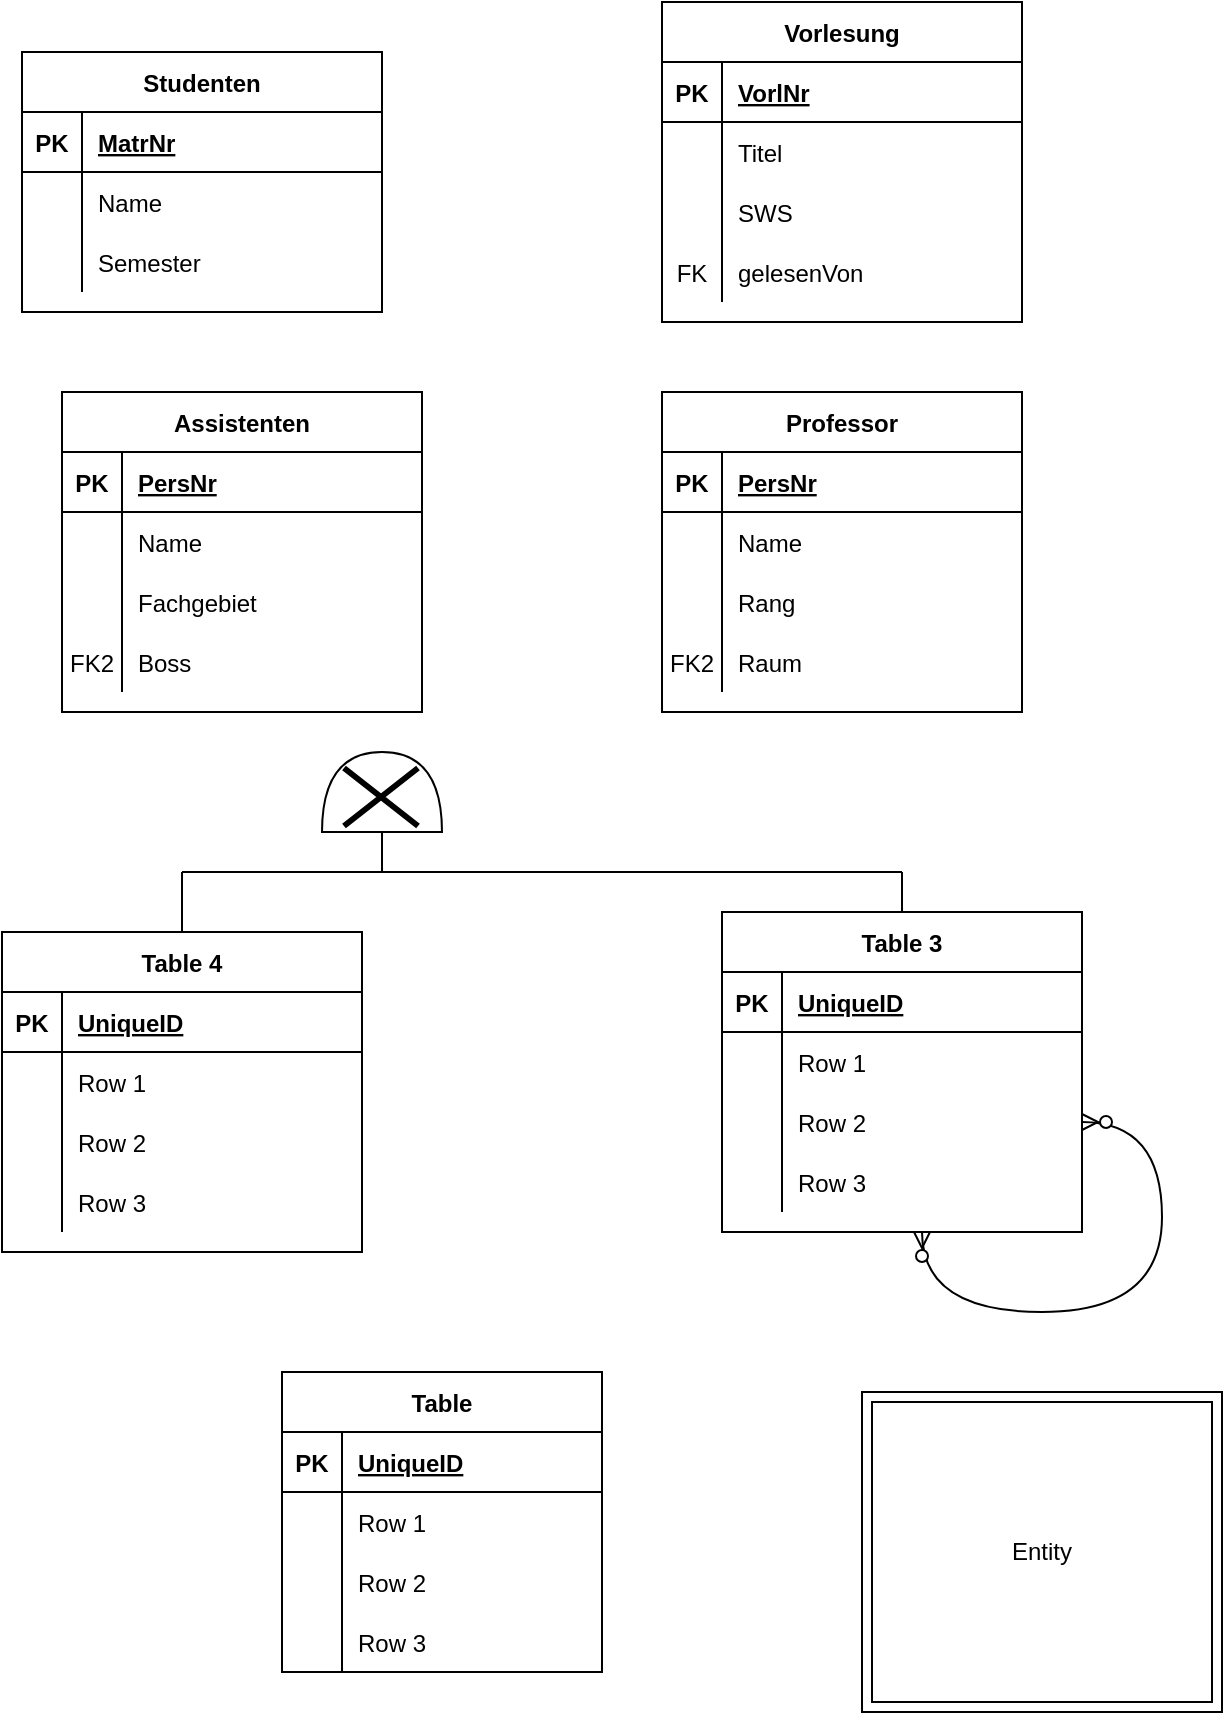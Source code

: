 <mxfile version="14.7.3" type="github">
  <diagram id="6ZEzqiTByCHPcqeZpNDx" name="Page-1">
    <mxGraphModel dx="1422" dy="763" grid="1" gridSize="10" guides="1" tooltips="1" connect="1" arrows="1" fold="1" page="1" pageScale="1" pageWidth="827" pageHeight="1169" math="0" shadow="0">
      <root>
        <mxCell id="0" />
        <mxCell id="1" parent="0" />
        <mxCell id="Qw-vWrYAbur7sUExyfnh-39" value="Entity" style="shape=ext;margin=3;double=1;whiteSpace=wrap;html=1;align=center;strokeWidth=1;" parent="1" vertex="1">
          <mxGeometry x="550" y="880" width="180" height="160" as="geometry" />
        </mxCell>
        <mxCell id="H8-wfPgOFTC-B2AmOx2r-1" value="Studenten" style="shape=table;startSize=30;container=1;collapsible=1;childLayout=tableLayout;fixedRows=1;rowLines=0;fontStyle=1;align=center;resizeLast=1;" parent="1" vertex="1">
          <mxGeometry x="130" y="210" width="180" height="130" as="geometry" />
        </mxCell>
        <mxCell id="H8-wfPgOFTC-B2AmOx2r-2" value="" style="shape=partialRectangle;collapsible=0;dropTarget=0;pointerEvents=0;fillColor=none;top=0;left=0;bottom=1;right=0;points=[[0,0.5],[1,0.5]];portConstraint=eastwest;" parent="H8-wfPgOFTC-B2AmOx2r-1" vertex="1">
          <mxGeometry y="30" width="180" height="30" as="geometry" />
        </mxCell>
        <mxCell id="H8-wfPgOFTC-B2AmOx2r-3" value="PK" style="shape=partialRectangle;connectable=0;fillColor=none;top=0;left=0;bottom=0;right=0;fontStyle=1;overflow=hidden;" parent="H8-wfPgOFTC-B2AmOx2r-2" vertex="1">
          <mxGeometry width="30" height="30" as="geometry" />
        </mxCell>
        <mxCell id="H8-wfPgOFTC-B2AmOx2r-4" value="MatrNr" style="shape=partialRectangle;connectable=0;fillColor=none;top=0;left=0;bottom=0;right=0;align=left;spacingLeft=6;fontStyle=5;overflow=hidden;" parent="H8-wfPgOFTC-B2AmOx2r-2" vertex="1">
          <mxGeometry x="30" width="150" height="30" as="geometry" />
        </mxCell>
        <mxCell id="H8-wfPgOFTC-B2AmOx2r-5" value="" style="shape=partialRectangle;collapsible=0;dropTarget=0;pointerEvents=0;fillColor=none;top=0;left=0;bottom=0;right=0;points=[[0,0.5],[1,0.5]];portConstraint=eastwest;" parent="H8-wfPgOFTC-B2AmOx2r-1" vertex="1">
          <mxGeometry y="60" width="180" height="30" as="geometry" />
        </mxCell>
        <mxCell id="H8-wfPgOFTC-B2AmOx2r-6" value="" style="shape=partialRectangle;connectable=0;fillColor=none;top=0;left=0;bottom=0;right=0;editable=1;overflow=hidden;" parent="H8-wfPgOFTC-B2AmOx2r-5" vertex="1">
          <mxGeometry width="30" height="30" as="geometry" />
        </mxCell>
        <mxCell id="H8-wfPgOFTC-B2AmOx2r-7" value="Name" style="shape=partialRectangle;connectable=0;fillColor=none;top=0;left=0;bottom=0;right=0;align=left;spacingLeft=6;overflow=hidden;" parent="H8-wfPgOFTC-B2AmOx2r-5" vertex="1">
          <mxGeometry x="30" width="150" height="30" as="geometry" />
        </mxCell>
        <mxCell id="H8-wfPgOFTC-B2AmOx2r-8" value="" style="shape=partialRectangle;collapsible=0;dropTarget=0;pointerEvents=0;fillColor=none;top=0;left=0;bottom=0;right=0;points=[[0,0.5],[1,0.5]];portConstraint=eastwest;" parent="H8-wfPgOFTC-B2AmOx2r-1" vertex="1">
          <mxGeometry y="90" width="180" height="30" as="geometry" />
        </mxCell>
        <mxCell id="H8-wfPgOFTC-B2AmOx2r-9" value="" style="shape=partialRectangle;connectable=0;fillColor=none;top=0;left=0;bottom=0;right=0;editable=1;overflow=hidden;" parent="H8-wfPgOFTC-B2AmOx2r-8" vertex="1">
          <mxGeometry width="30" height="30" as="geometry" />
        </mxCell>
        <mxCell id="H8-wfPgOFTC-B2AmOx2r-10" value="Semester" style="shape=partialRectangle;connectable=0;fillColor=none;top=0;left=0;bottom=0;right=0;align=left;spacingLeft=6;overflow=hidden;" parent="H8-wfPgOFTC-B2AmOx2r-8" vertex="1">
          <mxGeometry x="30" width="150" height="30" as="geometry" />
        </mxCell>
        <mxCell id="H8-wfPgOFTC-B2AmOx2r-14" value="Vorlesung" style="shape=table;startSize=30;container=1;collapsible=1;childLayout=tableLayout;fixedRows=1;rowLines=0;fontStyle=1;align=center;resizeLast=1;" parent="1" vertex="1">
          <mxGeometry x="450" y="185" width="180" height="160" as="geometry" />
        </mxCell>
        <mxCell id="H8-wfPgOFTC-B2AmOx2r-15" value="" style="shape=partialRectangle;collapsible=0;dropTarget=0;pointerEvents=0;fillColor=none;top=0;left=0;bottom=1;right=0;points=[[0,0.5],[1,0.5]];portConstraint=eastwest;" parent="H8-wfPgOFTC-B2AmOx2r-14" vertex="1">
          <mxGeometry y="30" width="180" height="30" as="geometry" />
        </mxCell>
        <mxCell id="H8-wfPgOFTC-B2AmOx2r-16" value="PK" style="shape=partialRectangle;connectable=0;fillColor=none;top=0;left=0;bottom=0;right=0;fontStyle=1;overflow=hidden;" parent="H8-wfPgOFTC-B2AmOx2r-15" vertex="1">
          <mxGeometry width="30" height="30" as="geometry" />
        </mxCell>
        <mxCell id="H8-wfPgOFTC-B2AmOx2r-17" value="VorlNr" style="shape=partialRectangle;connectable=0;fillColor=none;top=0;left=0;bottom=0;right=0;align=left;spacingLeft=6;fontStyle=5;overflow=hidden;" parent="H8-wfPgOFTC-B2AmOx2r-15" vertex="1">
          <mxGeometry x="30" width="150" height="30" as="geometry" />
        </mxCell>
        <mxCell id="H8-wfPgOFTC-B2AmOx2r-18" value="" style="shape=partialRectangle;collapsible=0;dropTarget=0;pointerEvents=0;fillColor=none;top=0;left=0;bottom=0;right=0;points=[[0,0.5],[1,0.5]];portConstraint=eastwest;" parent="H8-wfPgOFTC-B2AmOx2r-14" vertex="1">
          <mxGeometry y="60" width="180" height="30" as="geometry" />
        </mxCell>
        <mxCell id="H8-wfPgOFTC-B2AmOx2r-19" value="" style="shape=partialRectangle;connectable=0;fillColor=none;top=0;left=0;bottom=0;right=0;editable=1;overflow=hidden;" parent="H8-wfPgOFTC-B2AmOx2r-18" vertex="1">
          <mxGeometry width="30" height="30" as="geometry" />
        </mxCell>
        <mxCell id="H8-wfPgOFTC-B2AmOx2r-20" value="Titel" style="shape=partialRectangle;connectable=0;fillColor=none;top=0;left=0;bottom=0;right=0;align=left;spacingLeft=6;overflow=hidden;" parent="H8-wfPgOFTC-B2AmOx2r-18" vertex="1">
          <mxGeometry x="30" width="150" height="30" as="geometry" />
        </mxCell>
        <mxCell id="H8-wfPgOFTC-B2AmOx2r-21" value="" style="shape=partialRectangle;collapsible=0;dropTarget=0;pointerEvents=0;fillColor=none;top=0;left=0;bottom=0;right=0;points=[[0,0.5],[1,0.5]];portConstraint=eastwest;" parent="H8-wfPgOFTC-B2AmOx2r-14" vertex="1">
          <mxGeometry y="90" width="180" height="30" as="geometry" />
        </mxCell>
        <mxCell id="H8-wfPgOFTC-B2AmOx2r-22" value="" style="shape=partialRectangle;connectable=0;fillColor=none;top=0;left=0;bottom=0;right=0;editable=1;overflow=hidden;" parent="H8-wfPgOFTC-B2AmOx2r-21" vertex="1">
          <mxGeometry width="30" height="30" as="geometry" />
        </mxCell>
        <mxCell id="H8-wfPgOFTC-B2AmOx2r-23" value="SWS" style="shape=partialRectangle;connectable=0;fillColor=none;top=0;left=0;bottom=0;right=0;align=left;spacingLeft=6;overflow=hidden;" parent="H8-wfPgOFTC-B2AmOx2r-21" vertex="1">
          <mxGeometry x="30" width="150" height="30" as="geometry" />
        </mxCell>
        <mxCell id="H8-wfPgOFTC-B2AmOx2r-24" value="" style="shape=partialRectangle;collapsible=0;dropTarget=0;pointerEvents=0;fillColor=none;top=0;left=0;bottom=0;right=0;points=[[0,0.5],[1,0.5]];portConstraint=eastwest;" parent="H8-wfPgOFTC-B2AmOx2r-14" vertex="1">
          <mxGeometry y="120" width="180" height="30" as="geometry" />
        </mxCell>
        <mxCell id="H8-wfPgOFTC-B2AmOx2r-25" value="FK" style="shape=partialRectangle;connectable=0;fillColor=none;top=0;left=0;bottom=0;right=0;editable=1;overflow=hidden;" parent="H8-wfPgOFTC-B2AmOx2r-24" vertex="1">
          <mxGeometry width="30" height="30" as="geometry" />
        </mxCell>
        <mxCell id="H8-wfPgOFTC-B2AmOx2r-26" value="gelesenVon" style="shape=partialRectangle;connectable=0;fillColor=none;top=0;left=0;bottom=0;right=0;align=left;spacingLeft=6;overflow=hidden;" parent="H8-wfPgOFTC-B2AmOx2r-24" vertex="1">
          <mxGeometry x="30" width="150" height="30" as="geometry" />
        </mxCell>
        <mxCell id="H8-wfPgOFTC-B2AmOx2r-28" value="" style="shape=or;whiteSpace=wrap;html=1;rotation=-90;" parent="1" vertex="1">
          <mxGeometry x="290" y="550" width="40" height="60" as="geometry" />
        </mxCell>
        <mxCell id="H8-wfPgOFTC-B2AmOx2r-29" value="" style="shape=umlDestroy;whiteSpace=wrap;html=1;strokeWidth=3;" parent="1" vertex="1">
          <mxGeometry x="291" y="568" width="37" height="29" as="geometry" />
        </mxCell>
        <mxCell id="H8-wfPgOFTC-B2AmOx2r-30" value="Table 3" style="shape=table;startSize=30;container=1;collapsible=1;childLayout=tableLayout;fixedRows=1;rowLines=0;fontStyle=1;align=center;resizeLast=1;" parent="1" vertex="1">
          <mxGeometry x="480" y="640" width="180" height="160" as="geometry" />
        </mxCell>
        <mxCell id="H8-wfPgOFTC-B2AmOx2r-31" value="" style="shape=partialRectangle;collapsible=0;dropTarget=0;pointerEvents=0;fillColor=none;top=0;left=0;bottom=1;right=0;points=[[0,0.5],[1,0.5]];portConstraint=eastwest;" parent="H8-wfPgOFTC-B2AmOx2r-30" vertex="1">
          <mxGeometry y="30" width="180" height="30" as="geometry" />
        </mxCell>
        <mxCell id="H8-wfPgOFTC-B2AmOx2r-32" value="PK" style="shape=partialRectangle;connectable=0;fillColor=none;top=0;left=0;bottom=0;right=0;fontStyle=1;overflow=hidden;" parent="H8-wfPgOFTC-B2AmOx2r-31" vertex="1">
          <mxGeometry width="30" height="30" as="geometry" />
        </mxCell>
        <mxCell id="H8-wfPgOFTC-B2AmOx2r-33" value="UniqueID" style="shape=partialRectangle;connectable=0;fillColor=none;top=0;left=0;bottom=0;right=0;align=left;spacingLeft=6;fontStyle=5;overflow=hidden;" parent="H8-wfPgOFTC-B2AmOx2r-31" vertex="1">
          <mxGeometry x="30" width="150" height="30" as="geometry" />
        </mxCell>
        <mxCell id="H8-wfPgOFTC-B2AmOx2r-34" value="" style="shape=partialRectangle;collapsible=0;dropTarget=0;pointerEvents=0;fillColor=none;top=0;left=0;bottom=0;right=0;points=[[0,0.5],[1,0.5]];portConstraint=eastwest;" parent="H8-wfPgOFTC-B2AmOx2r-30" vertex="1">
          <mxGeometry y="60" width="180" height="30" as="geometry" />
        </mxCell>
        <mxCell id="H8-wfPgOFTC-B2AmOx2r-35" value="" style="shape=partialRectangle;connectable=0;fillColor=none;top=0;left=0;bottom=0;right=0;editable=1;overflow=hidden;" parent="H8-wfPgOFTC-B2AmOx2r-34" vertex="1">
          <mxGeometry width="30" height="30" as="geometry" />
        </mxCell>
        <mxCell id="H8-wfPgOFTC-B2AmOx2r-36" value="Row 1" style="shape=partialRectangle;connectable=0;fillColor=none;top=0;left=0;bottom=0;right=0;align=left;spacingLeft=6;overflow=hidden;" parent="H8-wfPgOFTC-B2AmOx2r-34" vertex="1">
          <mxGeometry x="30" width="150" height="30" as="geometry" />
        </mxCell>
        <mxCell id="H8-wfPgOFTC-B2AmOx2r-37" value="" style="shape=partialRectangle;collapsible=0;dropTarget=0;pointerEvents=0;fillColor=none;top=0;left=0;bottom=0;right=0;points=[[0,0.5],[1,0.5]];portConstraint=eastwest;" parent="H8-wfPgOFTC-B2AmOx2r-30" vertex="1">
          <mxGeometry y="90" width="180" height="30" as="geometry" />
        </mxCell>
        <mxCell id="H8-wfPgOFTC-B2AmOx2r-38" value="" style="shape=partialRectangle;connectable=0;fillColor=none;top=0;left=0;bottom=0;right=0;editable=1;overflow=hidden;" parent="H8-wfPgOFTC-B2AmOx2r-37" vertex="1">
          <mxGeometry width="30" height="30" as="geometry" />
        </mxCell>
        <mxCell id="H8-wfPgOFTC-B2AmOx2r-39" value="Row 2" style="shape=partialRectangle;connectable=0;fillColor=none;top=0;left=0;bottom=0;right=0;align=left;spacingLeft=6;overflow=hidden;" parent="H8-wfPgOFTC-B2AmOx2r-37" vertex="1">
          <mxGeometry x="30" width="150" height="30" as="geometry" />
        </mxCell>
        <mxCell id="H8-wfPgOFTC-B2AmOx2r-40" value="" style="shape=partialRectangle;collapsible=0;dropTarget=0;pointerEvents=0;fillColor=none;top=0;left=0;bottom=0;right=0;points=[[0,0.5],[1,0.5]];portConstraint=eastwest;" parent="H8-wfPgOFTC-B2AmOx2r-30" vertex="1">
          <mxGeometry y="120" width="180" height="30" as="geometry" />
        </mxCell>
        <mxCell id="H8-wfPgOFTC-B2AmOx2r-41" value="" style="shape=partialRectangle;connectable=0;fillColor=none;top=0;left=0;bottom=0;right=0;editable=1;overflow=hidden;" parent="H8-wfPgOFTC-B2AmOx2r-40" vertex="1">
          <mxGeometry width="30" height="30" as="geometry" />
        </mxCell>
        <mxCell id="H8-wfPgOFTC-B2AmOx2r-42" value="Row 3" style="shape=partialRectangle;connectable=0;fillColor=none;top=0;left=0;bottom=0;right=0;align=left;spacingLeft=6;overflow=hidden;" parent="H8-wfPgOFTC-B2AmOx2r-40" vertex="1">
          <mxGeometry x="30" width="150" height="30" as="geometry" />
        </mxCell>
        <mxCell id="Qw-vWrYAbur7sUExyfnh-16" value="" style="edgeStyle=orthogonalEdgeStyle;fontSize=12;html=1;endArrow=ERzeroToMany;endFill=1;startArrow=ERzeroToMany;orthogonalLoop=1;jumpStyle=sharp;exitX=1;exitY=0.5;exitDx=0;exitDy=0;curved=1;" parent="H8-wfPgOFTC-B2AmOx2r-30" source="H8-wfPgOFTC-B2AmOx2r-37" edge="1">
          <mxGeometry width="100" height="100" relative="1" as="geometry">
            <mxPoint x="235" y="308" as="sourcePoint" />
            <mxPoint x="100" y="160" as="targetPoint" />
            <Array as="points">
              <mxPoint x="220" y="105" />
              <mxPoint x="220" y="200" />
              <mxPoint x="100" y="200" />
            </Array>
          </mxGeometry>
        </mxCell>
        <mxCell id="H8-wfPgOFTC-B2AmOx2r-46" value="" style="endArrow=none;html=1;rounded=0;entryX=0.5;entryY=0;entryDx=0;entryDy=0;" parent="1" target="H8-wfPgOFTC-B2AmOx2r-30" edge="1">
          <mxGeometry relative="1" as="geometry">
            <mxPoint x="570" y="620" as="sourcePoint" />
            <mxPoint x="490" y="350" as="targetPoint" />
          </mxGeometry>
        </mxCell>
        <mxCell id="Qw-vWrYAbur7sUExyfnh-2" value="Table 4" style="shape=table;startSize=30;container=1;collapsible=1;childLayout=tableLayout;fixedRows=1;rowLines=0;fontStyle=1;align=center;resizeLast=1;" parent="1" vertex="1">
          <mxGeometry x="120" y="650" width="180" height="160" as="geometry" />
        </mxCell>
        <mxCell id="Qw-vWrYAbur7sUExyfnh-3" value="" style="shape=partialRectangle;collapsible=0;dropTarget=0;pointerEvents=0;fillColor=none;top=0;left=0;bottom=1;right=0;points=[[0,0.5],[1,0.5]];portConstraint=eastwest;" parent="Qw-vWrYAbur7sUExyfnh-2" vertex="1">
          <mxGeometry y="30" width="180" height="30" as="geometry" />
        </mxCell>
        <mxCell id="Qw-vWrYAbur7sUExyfnh-4" value="PK" style="shape=partialRectangle;connectable=0;fillColor=none;top=0;left=0;bottom=0;right=0;fontStyle=1;overflow=hidden;" parent="Qw-vWrYAbur7sUExyfnh-3" vertex="1">
          <mxGeometry width="30" height="30" as="geometry" />
        </mxCell>
        <mxCell id="Qw-vWrYAbur7sUExyfnh-5" value="UniqueID" style="shape=partialRectangle;connectable=0;fillColor=none;top=0;left=0;bottom=0;right=0;align=left;spacingLeft=6;fontStyle=5;overflow=hidden;" parent="Qw-vWrYAbur7sUExyfnh-3" vertex="1">
          <mxGeometry x="30" width="150" height="30" as="geometry" />
        </mxCell>
        <mxCell id="Qw-vWrYAbur7sUExyfnh-6" value="" style="shape=partialRectangle;collapsible=0;dropTarget=0;pointerEvents=0;fillColor=none;top=0;left=0;bottom=0;right=0;points=[[0,0.5],[1,0.5]];portConstraint=eastwest;" parent="Qw-vWrYAbur7sUExyfnh-2" vertex="1">
          <mxGeometry y="60" width="180" height="30" as="geometry" />
        </mxCell>
        <mxCell id="Qw-vWrYAbur7sUExyfnh-7" value="" style="shape=partialRectangle;connectable=0;fillColor=none;top=0;left=0;bottom=0;right=0;editable=1;overflow=hidden;" parent="Qw-vWrYAbur7sUExyfnh-6" vertex="1">
          <mxGeometry width="30" height="30" as="geometry" />
        </mxCell>
        <mxCell id="Qw-vWrYAbur7sUExyfnh-8" value="Row 1" style="shape=partialRectangle;connectable=0;fillColor=none;top=0;left=0;bottom=0;right=0;align=left;spacingLeft=6;overflow=hidden;" parent="Qw-vWrYAbur7sUExyfnh-6" vertex="1">
          <mxGeometry x="30" width="150" height="30" as="geometry" />
        </mxCell>
        <mxCell id="Qw-vWrYAbur7sUExyfnh-9" value="" style="shape=partialRectangle;collapsible=0;dropTarget=0;pointerEvents=0;fillColor=none;top=0;left=0;bottom=0;right=0;points=[[0,0.5],[1,0.5]];portConstraint=eastwest;" parent="Qw-vWrYAbur7sUExyfnh-2" vertex="1">
          <mxGeometry y="90" width="180" height="30" as="geometry" />
        </mxCell>
        <mxCell id="Qw-vWrYAbur7sUExyfnh-10" value="" style="shape=partialRectangle;connectable=0;fillColor=none;top=0;left=0;bottom=0;right=0;editable=1;overflow=hidden;" parent="Qw-vWrYAbur7sUExyfnh-9" vertex="1">
          <mxGeometry width="30" height="30" as="geometry" />
        </mxCell>
        <mxCell id="Qw-vWrYAbur7sUExyfnh-11" value="Row 2" style="shape=partialRectangle;connectable=0;fillColor=none;top=0;left=0;bottom=0;right=0;align=left;spacingLeft=6;overflow=hidden;" parent="Qw-vWrYAbur7sUExyfnh-9" vertex="1">
          <mxGeometry x="30" width="150" height="30" as="geometry" />
        </mxCell>
        <mxCell id="Qw-vWrYAbur7sUExyfnh-12" value="" style="shape=partialRectangle;collapsible=0;dropTarget=0;pointerEvents=0;fillColor=none;top=0;left=0;bottom=0;right=0;points=[[0,0.5],[1,0.5]];portConstraint=eastwest;" parent="Qw-vWrYAbur7sUExyfnh-2" vertex="1">
          <mxGeometry y="120" width="180" height="30" as="geometry" />
        </mxCell>
        <mxCell id="Qw-vWrYAbur7sUExyfnh-13" value="" style="shape=partialRectangle;connectable=0;fillColor=none;top=0;left=0;bottom=0;right=0;editable=1;overflow=hidden;" parent="Qw-vWrYAbur7sUExyfnh-12" vertex="1">
          <mxGeometry width="30" height="30" as="geometry" />
        </mxCell>
        <mxCell id="Qw-vWrYAbur7sUExyfnh-14" value="Row 3" style="shape=partialRectangle;connectable=0;fillColor=none;top=0;left=0;bottom=0;right=0;align=left;spacingLeft=6;overflow=hidden;" parent="Qw-vWrYAbur7sUExyfnh-12" vertex="1">
          <mxGeometry x="30" width="150" height="30" as="geometry" />
        </mxCell>
        <mxCell id="Qw-vWrYAbur7sUExyfnh-15" value="" style="endArrow=none;html=1;rounded=0;entryX=0.5;entryY=0;entryDx=0;entryDy=0;" parent="1" target="Qw-vWrYAbur7sUExyfnh-2" edge="1">
          <mxGeometry relative="1" as="geometry">
            <mxPoint x="210" y="620" as="sourcePoint" />
            <mxPoint x="490" y="450" as="targetPoint" />
          </mxGeometry>
        </mxCell>
        <mxCell id="Qw-vWrYAbur7sUExyfnh-19" value="" style="endArrow=none;html=1;rounded=0;" parent="1" edge="1">
          <mxGeometry relative="1" as="geometry">
            <mxPoint x="210" y="620" as="sourcePoint" />
            <mxPoint x="570" y="620" as="targetPoint" />
          </mxGeometry>
        </mxCell>
        <mxCell id="Qw-vWrYAbur7sUExyfnh-25" value="" style="endArrow=none;html=1;rounded=0;exitX=0;exitY=0.5;exitDx=0;exitDy=0;exitPerimeter=0;" parent="1" source="H8-wfPgOFTC-B2AmOx2r-28" edge="1">
          <mxGeometry relative="1" as="geometry">
            <mxPoint x="330" y="650" as="sourcePoint" />
            <mxPoint x="310" y="620" as="targetPoint" />
          </mxGeometry>
        </mxCell>
        <mxCell id="Qw-vWrYAbur7sUExyfnh-26" value="Table" style="shape=table;startSize=30;container=1;collapsible=1;childLayout=tableLayout;fixedRows=1;rowLines=0;fontStyle=1;align=center;resizeLast=1;strokeWidth=1;perimeterSpacing=0;swimlaneFillColor=none;shadow=0;sketch=0;" parent="1" vertex="1">
          <mxGeometry x="260" y="870" width="160" height="150" as="geometry" />
        </mxCell>
        <mxCell id="Qw-vWrYAbur7sUExyfnh-27" value="" style="shape=partialRectangle;collapsible=0;dropTarget=0;pointerEvents=0;fillColor=none;top=0;left=0;bottom=1;right=0;points=[[0,0.5],[1,0.5]];portConstraint=eastwest;" parent="Qw-vWrYAbur7sUExyfnh-26" vertex="1">
          <mxGeometry y="30" width="160" height="30" as="geometry" />
        </mxCell>
        <mxCell id="Qw-vWrYAbur7sUExyfnh-28" value="PK" style="shape=partialRectangle;connectable=0;fillColor=none;top=0;left=0;bottom=0;right=0;fontStyle=1;overflow=hidden;" parent="Qw-vWrYAbur7sUExyfnh-27" vertex="1">
          <mxGeometry width="30" height="30" as="geometry" />
        </mxCell>
        <mxCell id="Qw-vWrYAbur7sUExyfnh-29" value="UniqueID" style="shape=partialRectangle;connectable=0;fillColor=none;top=0;left=0;bottom=0;right=0;align=left;spacingLeft=6;fontStyle=5;overflow=hidden;" parent="Qw-vWrYAbur7sUExyfnh-27" vertex="1">
          <mxGeometry x="30" width="130" height="30" as="geometry" />
        </mxCell>
        <mxCell id="Qw-vWrYAbur7sUExyfnh-30" value="" style="shape=partialRectangle;collapsible=0;dropTarget=0;pointerEvents=0;fillColor=none;top=0;left=0;bottom=0;right=0;points=[[0,0.5],[1,0.5]];portConstraint=eastwest;shadow=0;" parent="Qw-vWrYAbur7sUExyfnh-26" vertex="1">
          <mxGeometry y="60" width="160" height="30" as="geometry" />
        </mxCell>
        <mxCell id="Qw-vWrYAbur7sUExyfnh-31" value="" style="shape=partialRectangle;connectable=0;fillColor=none;top=0;left=0;bottom=0;right=0;editable=1;overflow=hidden;" parent="Qw-vWrYAbur7sUExyfnh-30" vertex="1">
          <mxGeometry width="30" height="30" as="geometry" />
        </mxCell>
        <mxCell id="Qw-vWrYAbur7sUExyfnh-32" value="Row 1" style="shape=partialRectangle;connectable=0;fillColor=none;top=0;left=0;bottom=0;right=0;align=left;spacingLeft=6;overflow=hidden;" parent="Qw-vWrYAbur7sUExyfnh-30" vertex="1">
          <mxGeometry x="30" width="130" height="30" as="geometry" />
        </mxCell>
        <mxCell id="Qw-vWrYAbur7sUExyfnh-33" value="" style="shape=partialRectangle;collapsible=0;dropTarget=0;pointerEvents=0;fillColor=none;top=0;left=0;bottom=0;right=0;points=[[0,0.5],[1,0.5]];portConstraint=eastwest;" parent="Qw-vWrYAbur7sUExyfnh-26" vertex="1">
          <mxGeometry y="90" width="160" height="30" as="geometry" />
        </mxCell>
        <mxCell id="Qw-vWrYAbur7sUExyfnh-34" value="" style="shape=partialRectangle;connectable=0;fillColor=none;top=0;left=0;bottom=0;right=0;editable=1;overflow=hidden;" parent="Qw-vWrYAbur7sUExyfnh-33" vertex="1">
          <mxGeometry width="30" height="30" as="geometry" />
        </mxCell>
        <mxCell id="Qw-vWrYAbur7sUExyfnh-35" value="Row 2" style="shape=partialRectangle;connectable=0;fillColor=none;top=0;left=0;bottom=0;right=0;align=left;spacingLeft=6;overflow=hidden;" parent="Qw-vWrYAbur7sUExyfnh-33" vertex="1">
          <mxGeometry x="30" width="130" height="30" as="geometry" />
        </mxCell>
        <mxCell id="Qw-vWrYAbur7sUExyfnh-36" value="" style="shape=partialRectangle;collapsible=0;dropTarget=0;pointerEvents=0;fillColor=none;top=0;left=0;bottom=0;right=0;points=[[0,0.5],[1,0.5]];portConstraint=eastwest;" parent="Qw-vWrYAbur7sUExyfnh-26" vertex="1">
          <mxGeometry y="120" width="160" height="30" as="geometry" />
        </mxCell>
        <mxCell id="Qw-vWrYAbur7sUExyfnh-37" value="" style="shape=partialRectangle;connectable=0;fillColor=none;top=0;left=0;bottom=0;right=0;editable=1;overflow=hidden;" parent="Qw-vWrYAbur7sUExyfnh-36" vertex="1">
          <mxGeometry width="30" height="30" as="geometry" />
        </mxCell>
        <mxCell id="Qw-vWrYAbur7sUExyfnh-38" value="Row 3" style="shape=partialRectangle;connectable=0;fillColor=none;top=0;left=0;bottom=0;right=0;align=left;spacingLeft=6;overflow=hidden;" parent="Qw-vWrYAbur7sUExyfnh-36" vertex="1">
          <mxGeometry x="30" width="130" height="30" as="geometry" />
        </mxCell>
        <mxCell id="wUR80qAELujqM1dRtiSb-3" value="Assistenten" style="shape=table;startSize=30;container=1;collapsible=1;childLayout=tableLayout;fixedRows=1;rowLines=0;fontStyle=1;align=center;resizeLast=1;" vertex="1" parent="1">
          <mxGeometry x="150" y="380" width="180" height="160" as="geometry" />
        </mxCell>
        <mxCell id="wUR80qAELujqM1dRtiSb-4" value="" style="shape=partialRectangle;collapsible=0;dropTarget=0;pointerEvents=0;fillColor=none;top=0;left=0;bottom=1;right=0;points=[[0,0.5],[1,0.5]];portConstraint=eastwest;" vertex="1" parent="wUR80qAELujqM1dRtiSb-3">
          <mxGeometry y="30" width="180" height="30" as="geometry" />
        </mxCell>
        <mxCell id="wUR80qAELujqM1dRtiSb-5" value="PK" style="shape=partialRectangle;connectable=0;fillColor=none;top=0;left=0;bottom=0;right=0;fontStyle=1;overflow=hidden;" vertex="1" parent="wUR80qAELujqM1dRtiSb-4">
          <mxGeometry width="30" height="30" as="geometry" />
        </mxCell>
        <mxCell id="wUR80qAELujqM1dRtiSb-6" value="PersNr" style="shape=partialRectangle;connectable=0;fillColor=none;top=0;left=0;bottom=0;right=0;align=left;spacingLeft=6;fontStyle=5;overflow=hidden;" vertex="1" parent="wUR80qAELujqM1dRtiSb-4">
          <mxGeometry x="30" width="150" height="30" as="geometry" />
        </mxCell>
        <mxCell id="wUR80qAELujqM1dRtiSb-7" value="" style="shape=partialRectangle;collapsible=0;dropTarget=0;pointerEvents=0;fillColor=none;top=0;left=0;bottom=0;right=0;points=[[0,0.5],[1,0.5]];portConstraint=eastwest;" vertex="1" parent="wUR80qAELujqM1dRtiSb-3">
          <mxGeometry y="60" width="180" height="30" as="geometry" />
        </mxCell>
        <mxCell id="wUR80qAELujqM1dRtiSb-8" value="" style="shape=partialRectangle;connectable=0;fillColor=none;top=0;left=0;bottom=0;right=0;editable=1;overflow=hidden;" vertex="1" parent="wUR80qAELujqM1dRtiSb-7">
          <mxGeometry width="30" height="30" as="geometry" />
        </mxCell>
        <mxCell id="wUR80qAELujqM1dRtiSb-9" value="Name" style="shape=partialRectangle;connectable=0;fillColor=none;top=0;left=0;bottom=0;right=0;align=left;spacingLeft=6;overflow=hidden;" vertex="1" parent="wUR80qAELujqM1dRtiSb-7">
          <mxGeometry x="30" width="150" height="30" as="geometry" />
        </mxCell>
        <mxCell id="wUR80qAELujqM1dRtiSb-13" value="" style="shape=partialRectangle;collapsible=0;dropTarget=0;pointerEvents=0;fillColor=none;top=0;left=0;bottom=0;right=0;points=[[0,0.5],[1,0.5]];portConstraint=eastwest;" vertex="1" parent="wUR80qAELujqM1dRtiSb-3">
          <mxGeometry y="90" width="180" height="30" as="geometry" />
        </mxCell>
        <mxCell id="wUR80qAELujqM1dRtiSb-14" value="" style="shape=partialRectangle;connectable=0;fillColor=none;top=0;left=0;bottom=0;right=0;editable=1;overflow=hidden;" vertex="1" parent="wUR80qAELujqM1dRtiSb-13">
          <mxGeometry width="30" height="30" as="geometry" />
        </mxCell>
        <mxCell id="wUR80qAELujqM1dRtiSb-15" value="Fachgebiet" style="shape=partialRectangle;connectable=0;fillColor=none;top=0;left=0;bottom=0;right=0;align=left;spacingLeft=6;overflow=hidden;" vertex="1" parent="wUR80qAELujqM1dRtiSb-13">
          <mxGeometry x="30" width="150" height="30" as="geometry" />
        </mxCell>
        <mxCell id="wUR80qAELujqM1dRtiSb-10" value="" style="shape=partialRectangle;collapsible=0;dropTarget=0;pointerEvents=0;fillColor=none;top=0;left=0;bottom=0;right=0;points=[[0,0.5],[1,0.5]];portConstraint=eastwest;" vertex="1" parent="wUR80qAELujqM1dRtiSb-3">
          <mxGeometry y="120" width="180" height="30" as="geometry" />
        </mxCell>
        <mxCell id="wUR80qAELujqM1dRtiSb-11" value="FK2" style="shape=partialRectangle;connectable=0;fillColor=none;top=0;left=0;bottom=0;right=0;editable=1;overflow=hidden;" vertex="1" parent="wUR80qAELujqM1dRtiSb-10">
          <mxGeometry width="30" height="30" as="geometry" />
        </mxCell>
        <mxCell id="wUR80qAELujqM1dRtiSb-12" value="Boss" style="shape=partialRectangle;connectable=0;fillColor=none;top=0;left=0;bottom=0;right=0;align=left;spacingLeft=6;overflow=hidden;" vertex="1" parent="wUR80qAELujqM1dRtiSb-10">
          <mxGeometry x="30" width="150" height="30" as="geometry" />
        </mxCell>
        <mxCell id="wUR80qAELujqM1dRtiSb-16" value="Professor" style="shape=table;startSize=30;container=1;collapsible=1;childLayout=tableLayout;fixedRows=1;rowLines=0;fontStyle=1;align=center;resizeLast=1;" vertex="1" parent="1">
          <mxGeometry x="450" y="380" width="180" height="160" as="geometry" />
        </mxCell>
        <mxCell id="wUR80qAELujqM1dRtiSb-17" value="" style="shape=partialRectangle;collapsible=0;dropTarget=0;pointerEvents=0;fillColor=none;top=0;left=0;bottom=1;right=0;points=[[0,0.5],[1,0.5]];portConstraint=eastwest;" vertex="1" parent="wUR80qAELujqM1dRtiSb-16">
          <mxGeometry y="30" width="180" height="30" as="geometry" />
        </mxCell>
        <mxCell id="wUR80qAELujqM1dRtiSb-18" value="PK" style="shape=partialRectangle;connectable=0;fillColor=none;top=0;left=0;bottom=0;right=0;fontStyle=1;overflow=hidden;" vertex="1" parent="wUR80qAELujqM1dRtiSb-17">
          <mxGeometry width="30" height="30" as="geometry" />
        </mxCell>
        <mxCell id="wUR80qAELujqM1dRtiSb-19" value="PersNr" style="shape=partialRectangle;connectable=0;fillColor=none;top=0;left=0;bottom=0;right=0;align=left;spacingLeft=6;fontStyle=5;overflow=hidden;" vertex="1" parent="wUR80qAELujqM1dRtiSb-17">
          <mxGeometry x="30" width="150" height="30" as="geometry" />
        </mxCell>
        <mxCell id="wUR80qAELujqM1dRtiSb-23" value="" style="shape=partialRectangle;collapsible=0;dropTarget=0;pointerEvents=0;fillColor=none;top=0;left=0;bottom=0;right=0;points=[[0,0.5],[1,0.5]];portConstraint=eastwest;" vertex="1" parent="wUR80qAELujqM1dRtiSb-16">
          <mxGeometry y="60" width="180" height="30" as="geometry" />
        </mxCell>
        <mxCell id="wUR80qAELujqM1dRtiSb-24" value="" style="shape=partialRectangle;connectable=0;fillColor=none;top=0;left=0;bottom=0;right=0;editable=1;overflow=hidden;" vertex="1" parent="wUR80qAELujqM1dRtiSb-23">
          <mxGeometry width="30" height="30" as="geometry" />
        </mxCell>
        <mxCell id="wUR80qAELujqM1dRtiSb-25" value="Name" style="shape=partialRectangle;connectable=0;fillColor=none;top=0;left=0;bottom=0;right=0;align=left;spacingLeft=6;overflow=hidden;" vertex="1" parent="wUR80qAELujqM1dRtiSb-23">
          <mxGeometry x="30" width="150" height="30" as="geometry" />
        </mxCell>
        <mxCell id="wUR80qAELujqM1dRtiSb-26" value="" style="shape=partialRectangle;collapsible=0;dropTarget=0;pointerEvents=0;fillColor=none;top=0;left=0;bottom=0;right=0;points=[[0,0.5],[1,0.5]];portConstraint=eastwest;" vertex="1" parent="wUR80qAELujqM1dRtiSb-16">
          <mxGeometry y="90" width="180" height="30" as="geometry" />
        </mxCell>
        <mxCell id="wUR80qAELujqM1dRtiSb-27" value="" style="shape=partialRectangle;connectable=0;fillColor=none;top=0;left=0;bottom=0;right=0;editable=1;overflow=hidden;" vertex="1" parent="wUR80qAELujqM1dRtiSb-26">
          <mxGeometry width="30" height="30" as="geometry" />
        </mxCell>
        <mxCell id="wUR80qAELujqM1dRtiSb-28" value="Rang" style="shape=partialRectangle;connectable=0;fillColor=none;top=0;left=0;bottom=0;right=0;align=left;spacingLeft=6;overflow=hidden;" vertex="1" parent="wUR80qAELujqM1dRtiSb-26">
          <mxGeometry x="30" width="150" height="30" as="geometry" />
        </mxCell>
        <mxCell id="wUR80qAELujqM1dRtiSb-20" value="" style="shape=partialRectangle;collapsible=0;dropTarget=0;pointerEvents=0;fillColor=none;top=0;left=0;bottom=0;right=0;points=[[0,0.5],[1,0.5]];portConstraint=eastwest;" vertex="1" parent="wUR80qAELujqM1dRtiSb-16">
          <mxGeometry y="120" width="180" height="30" as="geometry" />
        </mxCell>
        <mxCell id="wUR80qAELujqM1dRtiSb-21" value="FK2" style="shape=partialRectangle;connectable=0;fillColor=none;top=0;left=0;bottom=0;right=0;editable=1;overflow=hidden;" vertex="1" parent="wUR80qAELujqM1dRtiSb-20">
          <mxGeometry width="30" height="30" as="geometry" />
        </mxCell>
        <mxCell id="wUR80qAELujqM1dRtiSb-22" value="Raum" style="shape=partialRectangle;connectable=0;fillColor=none;top=0;left=0;bottom=0;right=0;align=left;spacingLeft=6;overflow=hidden;" vertex="1" parent="wUR80qAELujqM1dRtiSb-20">
          <mxGeometry x="30" width="150" height="30" as="geometry" />
        </mxCell>
      </root>
    </mxGraphModel>
  </diagram>
</mxfile>
